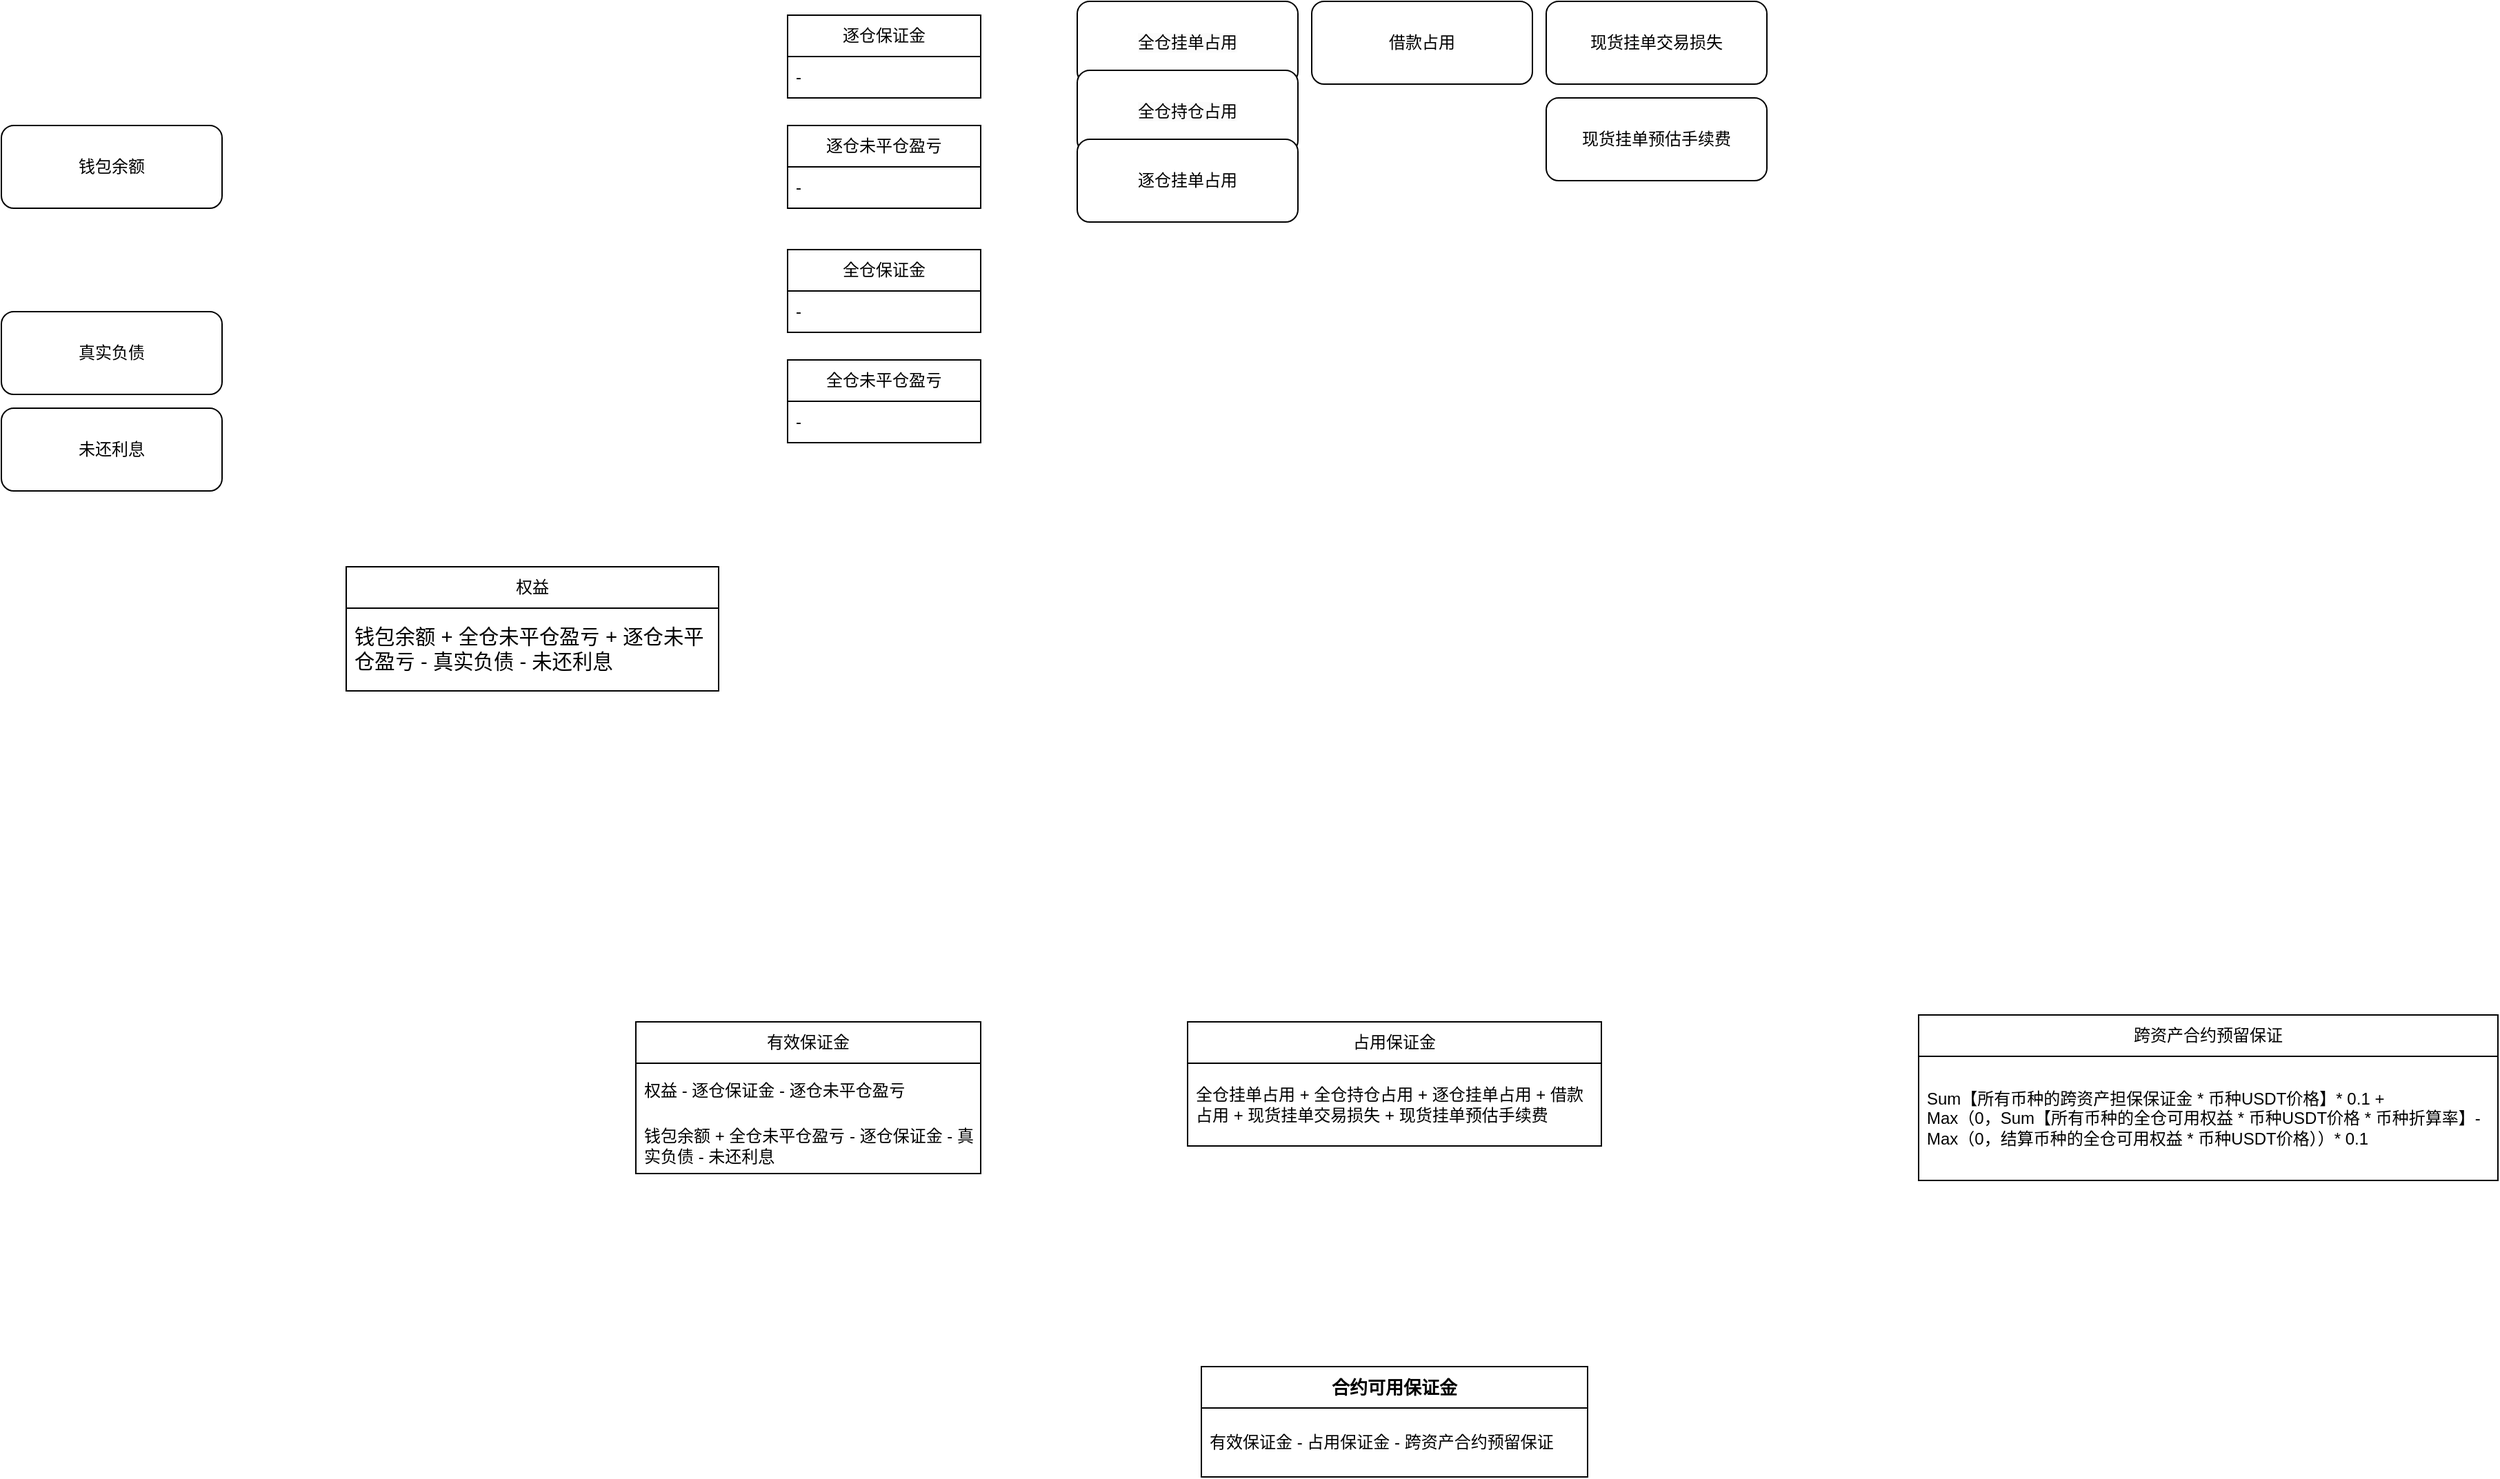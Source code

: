 <mxfile version="24.7.7">
  <diagram name="Page-1" id="f80oCYba8cmbhQ2V98sG">
    <mxGraphModel dx="2288" dy="2133" grid="1" gridSize="10" guides="1" tooltips="1" connect="1" arrows="1" fold="1" page="1" pageScale="1" pageWidth="827" pageHeight="1169" math="0" shadow="0">
      <root>
        <mxCell id="0" />
        <mxCell id="1" parent="0" />
        <mxCell id="HFTwr3PVIvaT_SFdeNqt-4" value="&lt;span style=&quot;text-align: left;&quot;&gt;&lt;b&gt;&lt;font style=&quot;font-size: 13px;&quot;&gt;合约可用保证金&lt;/font&gt;&lt;/b&gt;&lt;/span&gt;" style="swimlane;fontStyle=0;childLayout=stackLayout;horizontal=1;startSize=30;horizontalStack=0;resizeParent=1;resizeParentMax=0;resizeLast=0;collapsible=1;marginBottom=0;whiteSpace=wrap;html=1;" vertex="1" parent="1">
          <mxGeometry x="350" y="490" width="280" height="80" as="geometry">
            <mxRectangle x="290" y="260" width="60" height="30" as="alternateBounds" />
          </mxGeometry>
        </mxCell>
        <mxCell id="HFTwr3PVIvaT_SFdeNqt-5" value="有效保证金 - 占用保证金 - 跨资产合约预留保证" style="text;strokeColor=none;fillColor=none;align=left;verticalAlign=middle;spacingLeft=4;spacingRight=4;overflow=hidden;points=[[0,0.5],[1,0.5]];portConstraint=eastwest;rotatable=0;whiteSpace=wrap;html=1;" vertex="1" parent="HFTwr3PVIvaT_SFdeNqt-4">
          <mxGeometry y="30" width="280" height="50" as="geometry" />
        </mxCell>
        <mxCell id="HFTwr3PVIvaT_SFdeNqt-11" value="&lt;span style=&quot;text-align: left;&quot;&gt;有效保证金&lt;/span&gt;" style="swimlane;fontStyle=0;childLayout=stackLayout;horizontal=1;startSize=30;horizontalStack=0;resizeParent=1;resizeParentMax=0;resizeLast=0;collapsible=1;marginBottom=0;whiteSpace=wrap;html=1;" vertex="1" parent="1">
          <mxGeometry x="-60" y="240" width="250" height="110" as="geometry">
            <mxRectangle x="-60" y="240" width="100" height="30" as="alternateBounds" />
          </mxGeometry>
        </mxCell>
        <mxCell id="HFTwr3PVIvaT_SFdeNqt-12" value="&lt;div&gt;权益 - 逐仓保证金 - 逐仓未平仓盈亏&lt;/div&gt;" style="text;strokeColor=none;fillColor=none;align=left;verticalAlign=middle;spacingLeft=4;spacingRight=4;overflow=hidden;points=[[0,0.5],[1,0.5]];portConstraint=eastwest;rotatable=0;whiteSpace=wrap;html=1;" vertex="1" parent="HFTwr3PVIvaT_SFdeNqt-11">
          <mxGeometry y="30" width="250" height="40" as="geometry" />
        </mxCell>
        <mxCell id="HFTwr3PVIvaT_SFdeNqt-13" value="&lt;div&gt;&lt;span style=&quot;background-color: initial;&quot;&gt;钱包余额 + 全仓未平仓盈亏 - 逐仓保证金 - 真实负债 - 未还利息&lt;/span&gt;&lt;br&gt;&lt;/div&gt;" style="text;strokeColor=none;fillColor=none;align=left;verticalAlign=middle;spacingLeft=4;spacingRight=4;overflow=hidden;points=[[0,0.5],[1,0.5]];portConstraint=eastwest;rotatable=0;whiteSpace=wrap;html=1;" vertex="1" parent="HFTwr3PVIvaT_SFdeNqt-11">
          <mxGeometry y="70" width="250" height="40" as="geometry" />
        </mxCell>
        <mxCell id="HFTwr3PVIvaT_SFdeNqt-15" value="&lt;span style=&quot;text-align: left;&quot;&gt;占用保证金&lt;/span&gt;" style="swimlane;fontStyle=0;childLayout=stackLayout;horizontal=1;startSize=30;horizontalStack=0;resizeParent=1;resizeParentMax=0;resizeLast=0;collapsible=1;marginBottom=0;whiteSpace=wrap;html=1;" vertex="1" parent="1">
          <mxGeometry x="340" y="240" width="300" height="90" as="geometry" />
        </mxCell>
        <mxCell id="HFTwr3PVIvaT_SFdeNqt-16" value="&lt;div&gt;全仓挂单占用 + 全仓持仓占用 + 逐仓挂单占用 + 借款占用 + 现货挂单交易损失 + 现货挂单预估手续费&lt;/div&gt;" style="text;strokeColor=none;fillColor=none;align=left;verticalAlign=middle;spacingLeft=4;spacingRight=4;overflow=hidden;points=[[0,0.5],[1,0.5]];portConstraint=eastwest;rotatable=0;whiteSpace=wrap;html=1;" vertex="1" parent="HFTwr3PVIvaT_SFdeNqt-15">
          <mxGeometry y="30" width="300" height="60" as="geometry" />
        </mxCell>
        <mxCell id="HFTwr3PVIvaT_SFdeNqt-18" value="&lt;span style=&quot;text-align: left;&quot;&gt;跨资产合约预留保证&lt;/span&gt;" style="swimlane;fontStyle=0;childLayout=stackLayout;horizontal=1;startSize=30;horizontalStack=0;resizeParent=1;resizeParentMax=0;resizeLast=0;collapsible=1;marginBottom=0;whiteSpace=wrap;html=1;" vertex="1" parent="1">
          <mxGeometry x="870" y="235" width="420" height="120" as="geometry" />
        </mxCell>
        <mxCell id="HFTwr3PVIvaT_SFdeNqt-20" value="&lt;div&gt;Sum【所有币种的跨资产担保保证金 * 币种USDT价格】* 0.1 +&amp;nbsp;&lt;/div&gt;&lt;div&gt;Max（0，Sum【所有币种的全仓可用权益 * 币种USDT价格 * 币种折算率】- Max（0，结算币种的全仓可用权益 * 币种USDT价格））* 0.1&lt;br&gt;&lt;/div&gt;" style="text;strokeColor=none;fillColor=none;align=left;verticalAlign=middle;spacingLeft=4;spacingRight=4;overflow=hidden;points=[[0,0.5],[1,0.5]];portConstraint=eastwest;rotatable=0;whiteSpace=wrap;html=1;" vertex="1" parent="HFTwr3PVIvaT_SFdeNqt-18">
          <mxGeometry y="30" width="420" height="90" as="geometry" />
        </mxCell>
        <mxCell id="HFTwr3PVIvaT_SFdeNqt-21" value="&lt;span style=&quot;color: rgb(0, 0, 0); font-family: Helvetica; font-size: 12px; font-style: normal; font-variant-ligatures: normal; font-variant-caps: normal; font-weight: 400; letter-spacing: normal; orphans: 2; text-align: left; text-indent: 0px; text-transform: none; widows: 2; word-spacing: 0px; -webkit-text-stroke-width: 0px; white-space: normal; background-color: rgb(251, 251, 251); text-decoration-thickness: initial; text-decoration-style: initial; text-decoration-color: initial; display: inline !important; float: none;&quot;&gt;全仓挂单占用&lt;/span&gt;" style="rounded=1;whiteSpace=wrap;html=1;" vertex="1" parent="1">
          <mxGeometry x="260" y="-500" width="160" height="60" as="geometry" />
        </mxCell>
        <mxCell id="HFTwr3PVIvaT_SFdeNqt-22" value="&lt;span style=&quot;color: rgb(0, 0, 0); font-family: Helvetica; font-size: 12px; font-style: normal; font-variant-ligatures: normal; font-variant-caps: normal; font-weight: 400; letter-spacing: normal; orphans: 2; text-align: left; text-indent: 0px; text-transform: none; widows: 2; word-spacing: 0px; -webkit-text-stroke-width: 0px; white-space: normal; background-color: rgb(251, 251, 251); text-decoration-thickness: initial; text-decoration-style: initial; text-decoration-color: initial; display: inline !important; float: none;&quot;&gt;全仓持仓占用&lt;/span&gt;" style="rounded=1;whiteSpace=wrap;html=1;" vertex="1" parent="1">
          <mxGeometry x="260" y="-450" width="160" height="60" as="geometry" />
        </mxCell>
        <mxCell id="HFTwr3PVIvaT_SFdeNqt-24" value="&lt;div&gt;&lt;span style=&quot;text-align: left; background-color: initial;&quot;&gt;逐仓挂单占用&lt;/span&gt;&lt;br&gt;&lt;/div&gt;" style="rounded=1;whiteSpace=wrap;html=1;" vertex="1" parent="1">
          <mxGeometry x="260" y="-400" width="160" height="60" as="geometry" />
        </mxCell>
        <mxCell id="HFTwr3PVIvaT_SFdeNqt-25" value="&lt;div&gt;&lt;span style=&quot;text-align: left;&quot;&gt;借款占用&lt;/span&gt;&lt;br&gt;&lt;/div&gt;" style="rounded=1;whiteSpace=wrap;html=1;" vertex="1" parent="1">
          <mxGeometry x="430" y="-500" width="160" height="60" as="geometry" />
        </mxCell>
        <mxCell id="HFTwr3PVIvaT_SFdeNqt-26" value="&lt;div&gt;&lt;span style=&quot;text-align: left;&quot;&gt;现货挂单交易损失&lt;/span&gt;&lt;br&gt;&lt;/div&gt;" style="rounded=1;whiteSpace=wrap;html=1;" vertex="1" parent="1">
          <mxGeometry x="600" y="-500" width="160" height="60" as="geometry" />
        </mxCell>
        <mxCell id="HFTwr3PVIvaT_SFdeNqt-27" value="&lt;div&gt;&lt;span style=&quot;text-align: left;&quot;&gt;现货挂单预估手续费&lt;/span&gt;&lt;br&gt;&lt;/div&gt;" style="rounded=1;whiteSpace=wrap;html=1;" vertex="1" parent="1">
          <mxGeometry x="600" y="-430" width="160" height="60" as="geometry" />
        </mxCell>
        <mxCell id="HFTwr3PVIvaT_SFdeNqt-31" value="&lt;span style=&quot;text-align: left;&quot;&gt;权益&lt;/span&gt;" style="swimlane;fontStyle=0;childLayout=stackLayout;horizontal=1;startSize=30;horizontalStack=0;resizeParent=1;resizeParentMax=0;resizeLast=0;collapsible=1;marginBottom=0;whiteSpace=wrap;html=1;" vertex="1" parent="1">
          <mxGeometry x="-270" y="-90" width="270" height="90" as="geometry" />
        </mxCell>
        <mxCell id="HFTwr3PVIvaT_SFdeNqt-34" value="&lt;span id=&quot;docs-internal-guid-ebde03c9-7fff-1dc7-ac11-59d686706613&quot;&gt;&lt;span style=&quot;font-size: 11pt; font-family: Arial, sans-serif; background-color: transparent; font-variant-numeric: normal; font-variant-east-asian: normal; font-variant-alternates: normal; font-variant-position: normal; vertical-align: baseline; white-space-collapse: preserve;&quot;&gt;钱包余额 + 全仓未平仓盈亏 + 逐仓未平仓盈亏 - 真实负债 - 未还利息&lt;/span&gt;&lt;/span&gt;" style="text;strokeColor=none;fillColor=none;align=left;verticalAlign=middle;spacingLeft=4;spacingRight=4;overflow=hidden;points=[[0,0.5],[1,0.5]];portConstraint=eastwest;rotatable=0;whiteSpace=wrap;html=1;" vertex="1" parent="HFTwr3PVIvaT_SFdeNqt-31">
          <mxGeometry y="30" width="270" height="60" as="geometry" />
        </mxCell>
        <mxCell id="HFTwr3PVIvaT_SFdeNqt-35" value="&lt;span style=&quot;text-align: left;&quot;&gt;逐仓保证金&lt;/span&gt;" style="swimlane;fontStyle=0;childLayout=stackLayout;horizontal=1;startSize=30;horizontalStack=0;resizeParent=1;resizeParentMax=0;resizeLast=0;collapsible=1;marginBottom=0;whiteSpace=wrap;html=1;" vertex="1" parent="1">
          <mxGeometry x="50" y="-490" width="140" height="60" as="geometry" />
        </mxCell>
        <mxCell id="HFTwr3PVIvaT_SFdeNqt-36" value="-" style="text;strokeColor=none;fillColor=none;align=left;verticalAlign=middle;spacingLeft=4;spacingRight=4;overflow=hidden;points=[[0,0.5],[1,0.5]];portConstraint=eastwest;rotatable=0;whiteSpace=wrap;html=1;" vertex="1" parent="HFTwr3PVIvaT_SFdeNqt-35">
          <mxGeometry y="30" width="140" height="30" as="geometry" />
        </mxCell>
        <mxCell id="HFTwr3PVIvaT_SFdeNqt-39" value="&lt;span style=&quot;text-align: left;&quot;&gt;逐仓未平仓盈亏&lt;/span&gt;" style="swimlane;fontStyle=0;childLayout=stackLayout;horizontal=1;startSize=30;horizontalStack=0;resizeParent=1;resizeParentMax=0;resizeLast=0;collapsible=1;marginBottom=0;whiteSpace=wrap;html=1;" vertex="1" parent="1">
          <mxGeometry x="50" y="-410" width="140" height="60" as="geometry" />
        </mxCell>
        <mxCell id="HFTwr3PVIvaT_SFdeNqt-40" value="-" style="text;strokeColor=none;fillColor=none;align=left;verticalAlign=middle;spacingLeft=4;spacingRight=4;overflow=hidden;points=[[0,0.5],[1,0.5]];portConstraint=eastwest;rotatable=0;whiteSpace=wrap;html=1;" vertex="1" parent="HFTwr3PVIvaT_SFdeNqt-39">
          <mxGeometry y="30" width="140" height="30" as="geometry" />
        </mxCell>
        <mxCell id="HFTwr3PVIvaT_SFdeNqt-52" value="&lt;div&gt;&lt;span style=&quot;text-align: left;&quot;&gt;真实负债&lt;/span&gt;&lt;br&gt;&lt;/div&gt;" style="rounded=1;whiteSpace=wrap;html=1;" vertex="1" parent="1">
          <mxGeometry x="-520" y="-275" width="160" height="60" as="geometry" />
        </mxCell>
        <mxCell id="HFTwr3PVIvaT_SFdeNqt-53" value="&lt;div&gt;&lt;span style=&quot;text-align: left;&quot;&gt;未还利息&lt;/span&gt;&lt;br&gt;&lt;/div&gt;" style="rounded=1;whiteSpace=wrap;html=1;" vertex="1" parent="1">
          <mxGeometry x="-520" y="-205" width="160" height="60" as="geometry" />
        </mxCell>
        <mxCell id="HFTwr3PVIvaT_SFdeNqt-54" value="&lt;span style=&quot;text-align: left;&quot;&gt;全仓保证金&lt;/span&gt;" style="swimlane;fontStyle=0;childLayout=stackLayout;horizontal=1;startSize=30;horizontalStack=0;resizeParent=1;resizeParentMax=0;resizeLast=0;collapsible=1;marginBottom=0;whiteSpace=wrap;html=1;" vertex="1" parent="1">
          <mxGeometry x="50" y="-320" width="140" height="60" as="geometry" />
        </mxCell>
        <mxCell id="HFTwr3PVIvaT_SFdeNqt-55" value="-" style="text;strokeColor=none;fillColor=none;align=left;verticalAlign=middle;spacingLeft=4;spacingRight=4;overflow=hidden;points=[[0,0.5],[1,0.5]];portConstraint=eastwest;rotatable=0;whiteSpace=wrap;html=1;" vertex="1" parent="HFTwr3PVIvaT_SFdeNqt-54">
          <mxGeometry y="30" width="140" height="30" as="geometry" />
        </mxCell>
        <mxCell id="HFTwr3PVIvaT_SFdeNqt-56" value="&lt;span style=&quot;text-align: left;&quot;&gt;全仓未平仓盈亏&lt;/span&gt;" style="swimlane;fontStyle=0;childLayout=stackLayout;horizontal=1;startSize=30;horizontalStack=0;resizeParent=1;resizeParentMax=0;resizeLast=0;collapsible=1;marginBottom=0;whiteSpace=wrap;html=1;" vertex="1" parent="1">
          <mxGeometry x="50" y="-240" width="140" height="60" as="geometry" />
        </mxCell>
        <mxCell id="HFTwr3PVIvaT_SFdeNqt-57" value="-" style="text;strokeColor=none;fillColor=none;align=left;verticalAlign=middle;spacingLeft=4;spacingRight=4;overflow=hidden;points=[[0,0.5],[1,0.5]];portConstraint=eastwest;rotatable=0;whiteSpace=wrap;html=1;" vertex="1" parent="HFTwr3PVIvaT_SFdeNqt-56">
          <mxGeometry y="30" width="140" height="30" as="geometry" />
        </mxCell>
        <mxCell id="HFTwr3PVIvaT_SFdeNqt-60" value="&lt;div&gt;&lt;span style=&quot;text-align: left;&quot;&gt;钱包余额&lt;/span&gt;&lt;br&gt;&lt;/div&gt;" style="rounded=1;whiteSpace=wrap;html=1;" vertex="1" parent="1">
          <mxGeometry x="-520" y="-410" width="160" height="60" as="geometry" />
        </mxCell>
      </root>
    </mxGraphModel>
  </diagram>
</mxfile>
